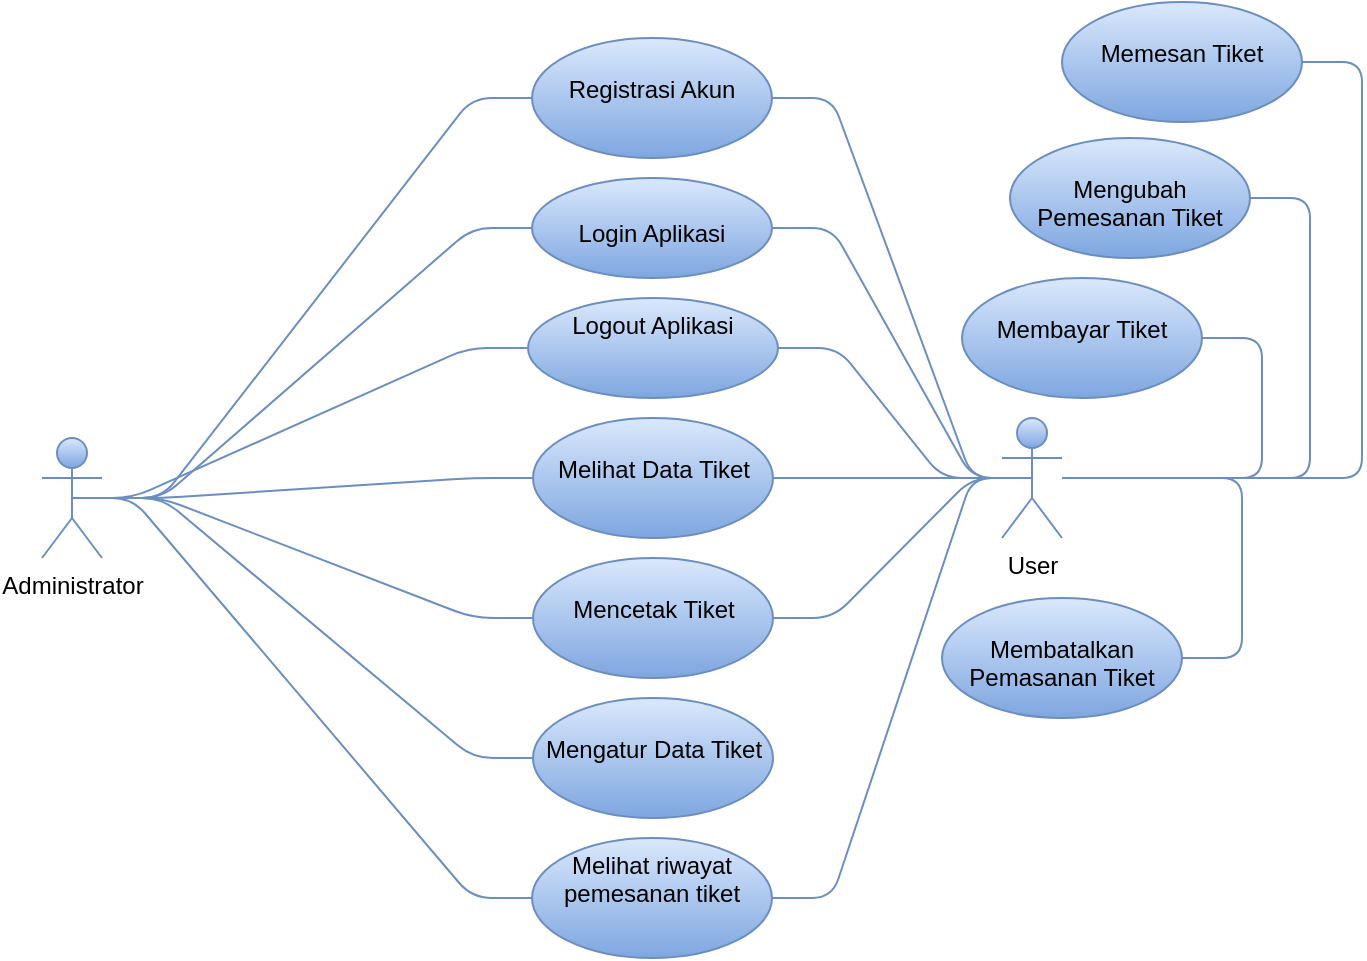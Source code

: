 <mxfile version="20.0.1" type="github">
  <diagram id="mFHJB_CfKF43JPmPPEhb" name="Page-1">
    <mxGraphModel dx="910" dy="523" grid="0" gridSize="10" guides="1" tooltips="1" connect="1" arrows="1" fold="1" page="1" pageScale="1" pageWidth="850" pageHeight="1100" math="0" shadow="0">
      <root>
        <mxCell id="0" />
        <mxCell id="1" parent="0" />
        <mxCell id="rW1O6BM9jHOY61PRQDnY-6" value="" style="rounded=1;orthogonalLoop=1;jettySize=auto;html=1;elbow=vertical;edgeStyle=entityRelationEdgeStyle;fillColor=#dae8fc;strokeColor=#6c8ebf;gradientColor=#7ea6e0;endArrow=none;endFill=0;" parent="1" source="rW1O6BM9jHOY61PRQDnY-1" target="rW1O6BM9jHOY61PRQDnY-5" edge="1">
          <mxGeometry relative="1" as="geometry" />
        </mxCell>
        <mxCell id="rW1O6BM9jHOY61PRQDnY-9" value="" style="rounded=1;orthogonalLoop=1;jettySize=auto;html=1;elbow=vertical;edgeStyle=entityRelationEdgeStyle;fillColor=#dae8fc;strokeColor=#6c8ebf;gradientColor=#7ea6e0;endArrow=none;endFill=0;" parent="1" source="rW1O6BM9jHOY61PRQDnY-1" target="rW1O6BM9jHOY61PRQDnY-7" edge="1">
          <mxGeometry relative="1" as="geometry" />
        </mxCell>
        <mxCell id="G-18dSmbzqlNJOXL6M9Y-2" value="" style="rounded=1;orthogonalLoop=1;jettySize=auto;html=1;elbow=vertical;edgeStyle=entityRelationEdgeStyle;fillColor=#dae8fc;strokeColor=#6c8ebf;gradientColor=#7ea6e0;endArrow=none;endFill=0;" parent="1" source="rW1O6BM9jHOY61PRQDnY-1" target="G-18dSmbzqlNJOXL6M9Y-1" edge="1">
          <mxGeometry relative="1" as="geometry" />
        </mxCell>
        <mxCell id="G-18dSmbzqlNJOXL6M9Y-4" value="" style="rounded=1;orthogonalLoop=1;jettySize=auto;html=1;elbow=vertical;edgeStyle=entityRelationEdgeStyle;fillColor=#dae8fc;strokeColor=#6c8ebf;gradientColor=#7ea6e0;endArrow=none;endFill=0;" parent="1" source="rW1O6BM9jHOY61PRQDnY-1" target="G-18dSmbzqlNJOXL6M9Y-3" edge="1">
          <mxGeometry relative="1" as="geometry" />
        </mxCell>
        <mxCell id="G-18dSmbzqlNJOXL6M9Y-6" value="" style="rounded=1;orthogonalLoop=1;jettySize=auto;html=1;elbow=vertical;edgeStyle=entityRelationEdgeStyle;fillColor=#dae8fc;strokeColor=#6c8ebf;gradientColor=#7ea6e0;endArrow=none;endFill=0;" parent="1" source="rW1O6BM9jHOY61PRQDnY-1" target="G-18dSmbzqlNJOXL6M9Y-5" edge="1">
          <mxGeometry relative="1" as="geometry" />
        </mxCell>
        <mxCell id="G-18dSmbzqlNJOXL6M9Y-20" style="edgeStyle=entityRelationEdgeStyle;orthogonalLoop=1;jettySize=auto;html=1;exitX=0.5;exitY=0.5;exitDx=0;exitDy=0;exitPerimeter=0;entryX=0;entryY=0.5;entryDx=0;entryDy=0;rounded=1;fillColor=#dae8fc;strokeColor=#6c8ebf;gradientColor=#7ea6e0;endArrow=none;endFill=0;" parent="1" source="rW1O6BM9jHOY61PRQDnY-1" target="G-18dSmbzqlNJOXL6M9Y-18" edge="1">
          <mxGeometry relative="1" as="geometry" />
        </mxCell>
        <mxCell id="G-18dSmbzqlNJOXL6M9Y-27" style="edgeStyle=entityRelationEdgeStyle;rounded=1;orthogonalLoop=1;jettySize=auto;html=1;exitX=0.5;exitY=0.5;exitDx=0;exitDy=0;exitPerimeter=0;elbow=vertical;fillColor=#dae8fc;strokeColor=#6c8ebf;gradientColor=#7ea6e0;endArrow=none;endFill=0;" parent="1" source="rW1O6BM9jHOY61PRQDnY-1" target="G-18dSmbzqlNJOXL6M9Y-16" edge="1">
          <mxGeometry relative="1" as="geometry" />
        </mxCell>
        <mxCell id="rW1O6BM9jHOY61PRQDnY-1" value="Administrator" style="shape=umlActor;verticalLabelPosition=bottom;verticalAlign=top;html=1;fillColor=#dae8fc;strokeColor=#6c8ebf;gradientColor=#7ea6e0;" parent="1" vertex="1">
          <mxGeometry x="120" y="370" width="30" height="60" as="geometry" />
        </mxCell>
        <mxCell id="rW1O6BM9jHOY61PRQDnY-5" value="&lt;p align=&quot;center&quot;&gt;&lt;span lang=&quot;EN-US&quot;&gt;Registrasi Akun&lt;/span&gt;&lt;/p&gt;" style="ellipse;whiteSpace=wrap;html=1;verticalAlign=top;fillColor=#dae8fc;strokeColor=#6c8ebf;gradientColor=#7ea6e0;" parent="1" vertex="1">
          <mxGeometry x="365" y="170" width="120" height="60" as="geometry" />
        </mxCell>
        <mxCell id="rW1O6BM9jHOY61PRQDnY-7" value="&lt;div&gt;&lt;br&gt;&lt;/div&gt;&lt;div&gt;Login Aplikasi&lt;/div&gt;" style="ellipse;whiteSpace=wrap;html=1;verticalAlign=top;fillColor=#dae8fc;strokeColor=#6c8ebf;gradientColor=#7ea6e0;" parent="1" vertex="1">
          <mxGeometry x="365" y="240" width="120" height="50" as="geometry" />
        </mxCell>
        <mxCell id="G-18dSmbzqlNJOXL6M9Y-1" value="&lt;p align=&quot;center&quot;&gt;&lt;span lang=&quot;EN-US&quot;&gt;Melihat Data Tiket&lt;/span&gt;&lt;/p&gt;" style="ellipse;whiteSpace=wrap;html=1;verticalAlign=top;fillColor=#dae8fc;strokeColor=#6c8ebf;gradientColor=#7ea6e0;" parent="1" vertex="1">
          <mxGeometry x="365.5" y="360" width="120" height="60" as="geometry" />
        </mxCell>
        <mxCell id="G-18dSmbzqlNJOXL6M9Y-3" value="&lt;p align=&quot;center&quot;&gt;&lt;span lang=&quot;EN-US&quot;&gt;Mencetak Tiket&lt;/span&gt;&lt;/p&gt;" style="ellipse;whiteSpace=wrap;html=1;verticalAlign=top;fillColor=#dae8fc;strokeColor=#6c8ebf;gradientColor=#7ea6e0;" parent="1" vertex="1">
          <mxGeometry x="365.5" y="430" width="120" height="60" as="geometry" />
        </mxCell>
        <mxCell id="G-18dSmbzqlNJOXL6M9Y-5" value="&lt;p align=&quot;center&quot;&gt;&lt;span lang=&quot;EN-US&quot;&gt;Mengatur Data Tiket&lt;/span&gt;&lt;/p&gt;" style="ellipse;whiteSpace=wrap;html=1;verticalAlign=top;fillColor=#dae8fc;strokeColor=#6c8ebf;gradientColor=#7ea6e0;" parent="1" vertex="1">
          <mxGeometry x="365.5" y="500" width="120" height="60" as="geometry" />
        </mxCell>
        <mxCell id="G-18dSmbzqlNJOXL6M9Y-9" value="" style="rounded=1;orthogonalLoop=1;jettySize=auto;html=1;elbow=vertical;edgeStyle=entityRelationEdgeStyle;fillColor=#dae8fc;strokeColor=#6c8ebf;gradientColor=#7ea6e0;endArrow=none;endFill=0;" parent="1" source="G-18dSmbzqlNJOXL6M9Y-7" target="G-18dSmbzqlNJOXL6M9Y-8" edge="1">
          <mxGeometry relative="1" as="geometry" />
        </mxCell>
        <mxCell id="G-18dSmbzqlNJOXL6M9Y-11" value="" style="rounded=1;orthogonalLoop=1;jettySize=auto;html=1;elbow=vertical;edgeStyle=entityRelationEdgeStyle;fillColor=#dae8fc;strokeColor=#6c8ebf;gradientColor=#7ea6e0;endArrow=none;endFill=0;" parent="1" source="G-18dSmbzqlNJOXL6M9Y-7" target="G-18dSmbzqlNJOXL6M9Y-10" edge="1">
          <mxGeometry relative="1" as="geometry" />
        </mxCell>
        <mxCell id="G-18dSmbzqlNJOXL6M9Y-13" value="" style="rounded=1;orthogonalLoop=1;jettySize=auto;html=1;elbow=vertical;edgeStyle=entityRelationEdgeStyle;fillColor=#dae8fc;strokeColor=#6c8ebf;gradientColor=#7ea6e0;endArrow=none;endFill=0;" parent="1" source="G-18dSmbzqlNJOXL6M9Y-7" target="G-18dSmbzqlNJOXL6M9Y-12" edge="1">
          <mxGeometry relative="1" as="geometry" />
        </mxCell>
        <mxCell id="G-18dSmbzqlNJOXL6M9Y-15" value="" style="rounded=1;orthogonalLoop=1;jettySize=auto;html=1;elbow=vertical;edgeStyle=entityRelationEdgeStyle;fillColor=#dae8fc;strokeColor=#6c8ebf;gradientColor=#7ea6e0;endArrow=none;endFill=0;" parent="1" source="G-18dSmbzqlNJOXL6M9Y-7" target="G-18dSmbzqlNJOXL6M9Y-14" edge="1">
          <mxGeometry relative="1" as="geometry" />
        </mxCell>
        <mxCell id="G-18dSmbzqlNJOXL6M9Y-19" value="" style="rounded=1;orthogonalLoop=1;jettySize=auto;html=1;elbow=vertical;edgeStyle=entityRelationEdgeStyle;fillColor=#dae8fc;strokeColor=#6c8ebf;gradientColor=#7ea6e0;endArrow=none;endFill=0;" parent="1" source="G-18dSmbzqlNJOXL6M9Y-7" target="G-18dSmbzqlNJOXL6M9Y-18" edge="1">
          <mxGeometry relative="1" as="geometry" />
        </mxCell>
        <mxCell id="G-18dSmbzqlNJOXL6M9Y-21" style="edgeStyle=entityRelationEdgeStyle;rounded=1;orthogonalLoop=1;jettySize=auto;html=1;exitX=0.5;exitY=0.5;exitDx=0;exitDy=0;exitPerimeter=0;elbow=vertical;fillColor=#dae8fc;strokeColor=#6c8ebf;gradientColor=#7ea6e0;endArrow=none;endFill=0;" parent="1" source="G-18dSmbzqlNJOXL6M9Y-7" target="G-18dSmbzqlNJOXL6M9Y-1" edge="1">
          <mxGeometry relative="1" as="geometry" />
        </mxCell>
        <mxCell id="G-18dSmbzqlNJOXL6M9Y-22" style="edgeStyle=entityRelationEdgeStyle;rounded=1;orthogonalLoop=1;jettySize=auto;html=1;exitX=0.5;exitY=0.5;exitDx=0;exitDy=0;exitPerimeter=0;elbow=vertical;fillColor=#dae8fc;strokeColor=#6c8ebf;gradientColor=#7ea6e0;endArrow=none;endFill=0;" parent="1" source="G-18dSmbzqlNJOXL6M9Y-7" target="G-18dSmbzqlNJOXL6M9Y-3" edge="1">
          <mxGeometry relative="1" as="geometry" />
        </mxCell>
        <mxCell id="G-18dSmbzqlNJOXL6M9Y-24" style="edgeStyle=entityRelationEdgeStyle;rounded=1;orthogonalLoop=1;jettySize=auto;html=1;exitX=0.5;exitY=0.5;exitDx=0;exitDy=0;exitPerimeter=0;entryX=1;entryY=0.5;entryDx=0;entryDy=0;elbow=vertical;fillColor=#dae8fc;strokeColor=#6c8ebf;gradientColor=#7ea6e0;endArrow=none;endFill=0;" parent="1" source="G-18dSmbzqlNJOXL6M9Y-7" target="rW1O6BM9jHOY61PRQDnY-5" edge="1">
          <mxGeometry relative="1" as="geometry" />
        </mxCell>
        <mxCell id="G-18dSmbzqlNJOXL6M9Y-25" style="edgeStyle=entityRelationEdgeStyle;rounded=1;orthogonalLoop=1;jettySize=auto;html=1;exitX=0.5;exitY=0.5;exitDx=0;exitDy=0;exitPerimeter=0;entryX=1;entryY=0.5;entryDx=0;entryDy=0;elbow=vertical;fillColor=#dae8fc;strokeColor=#6c8ebf;gradientColor=#7ea6e0;endArrow=none;endFill=0;" parent="1" source="G-18dSmbzqlNJOXL6M9Y-7" target="rW1O6BM9jHOY61PRQDnY-7" edge="1">
          <mxGeometry relative="1" as="geometry" />
        </mxCell>
        <mxCell id="G-18dSmbzqlNJOXL6M9Y-26" style="edgeStyle=entityRelationEdgeStyle;rounded=1;orthogonalLoop=1;jettySize=auto;html=1;exitX=0.5;exitY=0.5;exitDx=0;exitDy=0;exitPerimeter=0;elbow=vertical;fillColor=#dae8fc;strokeColor=#6c8ebf;gradientColor=#7ea6e0;endArrow=none;endFill=0;" parent="1" source="G-18dSmbzqlNJOXL6M9Y-7" target="G-18dSmbzqlNJOXL6M9Y-16" edge="1">
          <mxGeometry relative="1" as="geometry" />
        </mxCell>
        <mxCell id="G-18dSmbzqlNJOXL6M9Y-7" value="User" style="shape=umlActor;verticalLabelPosition=bottom;verticalAlign=top;html=1;outlineConnect=0;fillColor=#dae8fc;strokeColor=#6c8ebf;gradientColor=#7ea6e0;" parent="1" vertex="1">
          <mxGeometry x="600" y="360" width="30" height="60" as="geometry" />
        </mxCell>
        <mxCell id="G-18dSmbzqlNJOXL6M9Y-8" value="&lt;p align=&quot;center&quot;&gt;&lt;span lang=&quot;EN-US&quot;&gt;Memesan Tiket&lt;/span&gt;&lt;/p&gt;" style="ellipse;whiteSpace=wrap;html=1;verticalAlign=top;fillColor=#dae8fc;strokeColor=#6c8ebf;gradientColor=#7ea6e0;" parent="1" vertex="1">
          <mxGeometry x="630" y="152" width="120" height="60" as="geometry" />
        </mxCell>
        <mxCell id="G-18dSmbzqlNJOXL6M9Y-10" value="&lt;p align=&quot;center&quot;&gt;&lt;span lang=&quot;EN-US&quot;&gt;Membatalkan Pemasanan Tiket&lt;/span&gt;&lt;/p&gt;" style="ellipse;whiteSpace=wrap;html=1;verticalAlign=top;fillColor=#dae8fc;strokeColor=#6c8ebf;gradientColor=#7ea6e0;" parent="1" vertex="1">
          <mxGeometry x="570" y="450" width="120" height="60" as="geometry" />
        </mxCell>
        <mxCell id="G-18dSmbzqlNJOXL6M9Y-14" value="&lt;p align=&quot;center&quot;&gt;&lt;span lang=&quot;EN-US&quot;&gt;Mengubah Pemesanan Tiket&lt;/span&gt;&lt;/p&gt;" style="ellipse;whiteSpace=wrap;html=1;verticalAlign=top;fillColor=#dae8fc;strokeColor=#6c8ebf;gradientColor=#7ea6e0;" parent="1" vertex="1">
          <mxGeometry x="604" y="220" width="120" height="60" as="geometry" />
        </mxCell>
        <mxCell id="G-18dSmbzqlNJOXL6M9Y-16" value=" Melihat riwayat pemesanan tiket" style="ellipse;whiteSpace=wrap;html=1;verticalAlign=top;fillColor=#dae8fc;strokeColor=#6c8ebf;gradientColor=#7ea6e0;" parent="1" vertex="1">
          <mxGeometry x="365" y="570" width="120" height="60" as="geometry" />
        </mxCell>
        <mxCell id="G-18dSmbzqlNJOXL6M9Y-18" value="Logout Aplikasi" style="ellipse;whiteSpace=wrap;html=1;verticalAlign=top;fillColor=#dae8fc;strokeColor=#6c8ebf;gradientColor=#7ea6e0;" parent="1" vertex="1">
          <mxGeometry x="363" y="300" width="125" height="50" as="geometry" />
        </mxCell>
        <mxCell id="G-18dSmbzqlNJOXL6M9Y-12" value="&lt;p align=&quot;center&quot;&gt;&lt;span lang=&quot;EN-US&quot;&gt;Membayar Tiket&lt;/span&gt;&lt;/p&gt;" style="ellipse;whiteSpace=wrap;html=1;verticalAlign=top;fillColor=#dae8fc;strokeColor=#6c8ebf;gradientColor=#7ea6e0;" parent="1" vertex="1">
          <mxGeometry x="580" y="290" width="120" height="60" as="geometry" />
        </mxCell>
      </root>
    </mxGraphModel>
  </diagram>
</mxfile>
